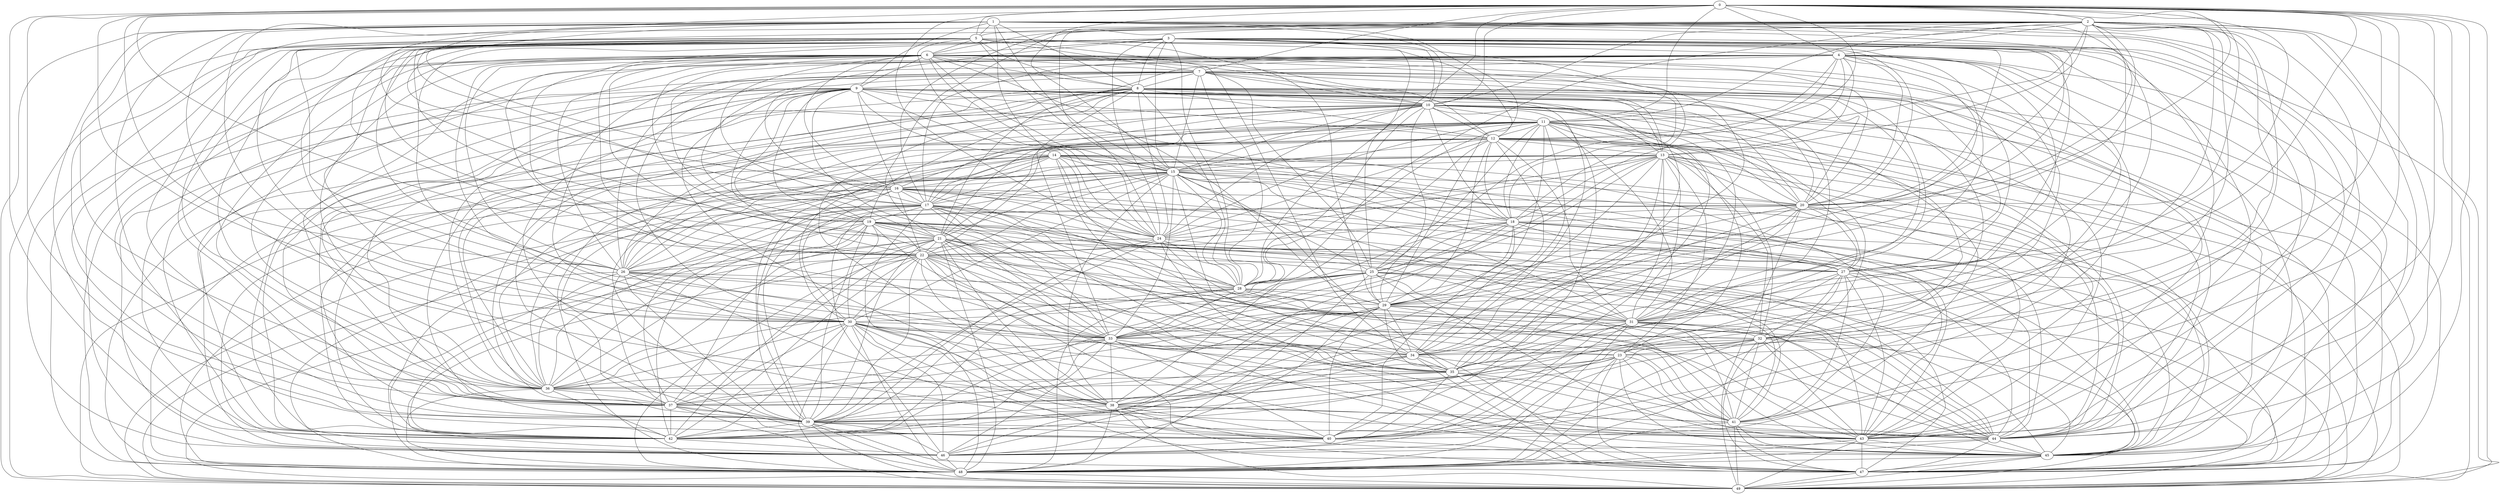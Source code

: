graph {
  15 -- 21;
  15 -- 30;
  7 -- 26;
  26 -- 39;
  7 -- 35;
  18 -- 44;
  0 -- 5;
  6 -- 48;
  10 -- 36;
  33 -- 38;
  2 -- 32;
  10 -- 45;
  44 -- 47;
  25 -- 43;
  3 -- 6;
  3 -- 15;
  14 -- 15;
  22 -- 28;
  14 -- 24;
  3 -- 24;
  22 -- 37;
  3 -- 33;
  15 -- 16;
  36 -- 48;
  15 -- 25;
  7 -- 30;
  6 -- 34;
  48 -- 49;
  21 -- 32;
  29 -- 45;
  10 -- 31;
  25 -- 29;
  33 -- 42;
  10 -- 40;
  2 -- 45;
  3 -- 10;
  22 -- 23;
  14 -- 28;
  3 -- 28;
  3 -- 37;
  17 -- 39;
  28 -- 39;
  28 -- 48;
  17 -- 48;
  5 -- 46;
  6 -- 29;
  29 -- 31;
  21 -- 27;
  29 -- 40;
  21 -- 36;
  10 -- 17;
  2 -- 13;
  33 -- 37;
  25 -- 33;
  2 -- 31;
  10 -- 44;
  2 -- 40;
  32 -- 41;
  25 -- 42;
  2 -- 49;
  22 -- 27;
  35 -- 46;
  24 -- 46;
  3 -- 23;
  36 -- 38;
  17 -- 34;
  17 -- 43;
  9 -- 39;
  6 -- 15;
  9 -- 48;
  6 -- 24;
  21 -- 22;
  6 -- 33;
  29 -- 35;
  29 -- 44;
  21 -- 49;
  39 -- 48;
  10 -- 12;
  10 -- 21;
  2 -- 17;
  25 -- 28;
  2 -- 26;
  10 -- 39;
  2 -- 35;
  13 -- 32;
  43 -- 45;
  35 -- 41;
  24 -- 41;
  14 -- 18;
  3 -- 18;
  16 -- 46;
  28 -- 29;
  36 -- 42;
  5 -- 36;
  17 -- 47;
  6 -- 10;
  9 -- 43;
  6 -- 19;
  21 -- 26;
  6 -- 37;
  21 -- 35;
  6 -- 46;
  39 -- 43;
  2 -- 12;
  31 -- 48;
  2 -- 21;
  3 -- 4;
  35 -- 36;
  32 -- 49;
  43 -- 49;
  13 -- 45;
  1 -- 43;
  36 -- 37;
  9 -- 20;
  17 -- 33;
  28 -- 33;
  5 -- 31;
  28 -- 42;
  17 -- 42;
  9 -- 38;
  5 -- 49;
  20 -- 34;
  10 -- 11;
  39 -- 47;
  31 -- 43;
  23 -- 39;
  23 -- 48;
  13 -- 22;
  24 -- 31;
  1 -- 29;
  32 -- 44;
  16 -- 27;
  13 -- 31;
  1 -- 38;
  13 -- 40;
  13 -- 49;
  16 -- 45;
  5 -- 8;
  17 -- 19;
  5 -- 17;
  17 -- 28;
  9 -- 24;
  5 -- 35;
  17 -- 37;
  9 -- 33;
  6 -- 9;
  27 -- 41;
  6 -- 18;
  30 -- 46;
  39 -- 42;
  12 -- 34;
  2 -- 11;
  4 -- 30;
  20 -- 47;
  23 -- 43;
  12 -- 43;
  1 -- 15;
  13 -- 17;
  13 -- 26;
  32 -- 39;
  16 -- 22;
  24 -- 35;
  35 -- 44;
  1 -- 42;
  13 -- 44;
  16 -- 49;
  5 -- 12;
  9 -- 10;
  5 -- 21;
  9 -- 19;
  5 -- 30;
  5 -- 39;
  27 -- 45;
  19 -- 41;
  12 -- 20;
  20 -- 33;
  31 -- 33;
  39 -- 46;
  12 -- 29;
  20 -- 42;
  4 -- 25;
  31 -- 42;
  23 -- 47;
  1 -- 10;
  12 -- 47;
  16 -- 17;
  5 -- 7;
  38 -- 41;
  5 -- 16;
  9 -- 14;
  8 -- 36;
  30 -- 36;
  27 -- 49;
  19 -- 36;
  30 -- 45;
  19 -- 45;
  0 -- 41;
  11 -- 41;
  12 -- 15;
  4 -- 11;
  12 -- 24;
  4 -- 20;
  4 -- 29;
  1 -- 5;
  34 -- 39;
  1 -- 14;
  4 -- 47;
  45 -- 48;
  1 -- 32;
  16 -- 30;
  15 -- 34;
  38 -- 45;
  15 -- 43;
  7 -- 48;
  8 -- 13;
  19 -- 22;
  11 -- 18;
  0 -- 18;
  8 -- 31;
  11 -- 27;
  0 -- 27;
  30 -- 40;
  11 -- 36;
  30 -- 49;
  0 -- 45;
  31 -- 32;
  12 -- 28;
  1 -- 9;
  37 -- 39;
  37 -- 48;
  14 -- 46;
  15 -- 20;
  5 -- 6;
  18 -- 25;
  7 -- 25;
  38 -- 40;
  15 -- 38;
  38 -- 49;
  0 -- 4;
  8 -- 26;
  0 -- 22;
  11 -- 22;
  30 -- 35;
  11 -- 31;
  8 -- 44;
  19 -- 44;
  11 -- 40;
  11 -- 49;
  44 -- 46;
  33 -- 46;
  12 -- 23;
  4 -- 19;
  34 -- 38;
  45 -- 47;
  34 -- 47;
  14 -- 41;
  7 -- 20;
  15 -- 33;
  18 -- 29;
  15 -- 42;
  18 -- 47;
  8 -- 12;
  7 -- 47;
  19 -- 21;
  19 -- 30;
  0 -- 26;
  11 -- 26;
  11 -- 35;
  41 -- 45;
  2 -- 44;
  14 -- 27;
  3 -- 36;
  14 -- 36;
  7 -- 15;
  15 -- 28;
  26 -- 28;
  18 -- 24;
  26 -- 37;
  15 -- 37;
  18 -- 33;
  7 -- 42;
  29 -- 39;
  11 -- 12;
  0 -- 12;
  19 -- 25;
  11 -- 21;
  33 -- 36;
  41 -- 49;
  44 -- 45;
  33 -- 45;
  25 -- 41;
  22 -- 26;
  3 -- 22;
  34 -- 37;
  22 -- 35;
  14 -- 31;
  3 -- 31;
  22 -- 44;
  37 -- 42;
  3 -- 49;
  7 -- 10;
  7 -- 19;
  7 -- 28;
  18 -- 28;
  29 -- 34;
  0 -- 7;
  21 -- 39;
  11 -- 16;
  21 -- 48;
  10 -- 20;
  10 -- 29;
  41 -- 44;
  33 -- 40;
  25 -- 36;
  10 -- 47;
  25 -- 45;
  3 -- 8;
  14 -- 17;
  3 -- 17;
  22 -- 30;
  3 -- 26;
  14 -- 26;
  22 -- 39;
  3 -- 44;
  9 -- 42;
  6 -- 27;
  6 -- 36;
  29 -- 38;
  0 -- 2;
  40 -- 47;
  6 -- 45;
  21 -- 43;
  10 -- 15;
  10 -- 24;
  2 -- 20;
  33 -- 35;
  2 -- 29;
  10 -- 42;
  33 -- 44;
  2 -- 38;
  32 -- 48;
  43 -- 48;
  3 -- 30;
  7 -- 9;
  28 -- 41;
  9 -- 37;
  9 -- 46;
  6 -- 22;
  29 -- 33;
  21 -- 29;
  29 -- 42;
  6 -- 40;
  21 -- 38;
  2 -- 6;
  10 -- 28;
  2 -- 24;
  32 -- 34;
  32 -- 43;
  24 -- 39;
  13 -- 39;
  14 -- 16;
  3 -- 25;
  16 -- 44;
  17 -- 27;
  17 -- 36;
  5 -- 34;
  47 -- 49;
  9 -- 32;
  5 -- 43;
  6 -- 8;
  6 -- 17;
  6 -- 26;
  29 -- 37;
  21 -- 33;
  21 -- 42;
  2 -- 10;
  31 -- 46;
  10 -- 23;
  20 -- 46;
  13 -- 25;
  2 -- 37;
  13 -- 34;
  32 -- 47;
  43 -- 47;
  13 -- 43;
  35 -- 43;
  16 -- 39;
  16 -- 48;
  5 -- 20;
  9 -- 18;
  28 -- 31;
  17 -- 31;
  5 -- 29;
  9 -- 36;
  5 -- 47;
  6 -- 12;
  17 -- 49;
  6 -- 21;
  6 -- 30;
  21 -- 28;
  31 -- 41;
  2 -- 5;
  10 -- 18;
  2 -- 23;
  4 -- 42;
  1 -- 36;
  13 -- 38;
  1 -- 45;
  5 -- 15;
  9 -- 13;
  5 -- 24;
  17 -- 26;
  9 -- 22;
  5 -- 33;
  17 -- 35;
  9 -- 31;
  28 -- 44;
  6 -- 7;
  9 -- 40;
  6 -- 16;
  27 -- 48;
  42 -- 46;
  0 -- 49;
  20 -- 27;
  39 -- 40;
  20 -- 36;
  39 -- 49;
  12 -- 32;
  31 -- 45;
  23 -- 41;
  4 -- 37;
  13 -- 15;
  13 -- 24;
  1 -- 22;
  32 -- 37;
  16 -- 20;
  13 -- 33;
  32 -- 46;
  24 -- 42;
  1 -- 40;
  1 -- 49;
  16 -- 47;
  46 -- 48;
  38 -- 44;
  5 -- 19;
  5 -- 37;
  9 -- 35;
  27 -- 43;
  6 -- 20;
  8 -- 39;
  19 -- 39;
  19 -- 48;
  8 -- 48;
  30 -- 48;
  0 -- 44;
  11 -- 44;
  20 -- 22;
  12 -- 18;
  31 -- 40;
  2 -- 4;
  12 -- 36;
  23 -- 36;
  20 -- 49;
  4 -- 32;
  23 -- 45;
  1 -- 8;
  24 -- 28;
  16 -- 24;
  35 -- 37;
  1 -- 44;
  38 -- 39;
  9 -- 12;
  38 -- 48;
  15 -- 46;
  9 -- 21;
  27 -- 38;
  30 -- 34;
  8 -- 34;
  0 -- 30;
  30 -- 43;
  8 -- 43;
  11 -- 39;
  0 -- 39;
  11 -- 48;
  12 -- 13;
  20 -- 35;
  4 -- 18;
  12 -- 31;
  20 -- 44;
  31 -- 44;
  4 -- 27;
  23 -- 40;
  4 -- 45;
  13 -- 23;
  1 -- 30;
  26 -- 41;
  9 -- 16;
  18 -- 46;
  8 -- 20;
  27 -- 33;
  11 -- 25;
  30 -- 38;
  8 -- 38;
  0 -- 34;
  11 -- 34;
  30 -- 47;
  19 -- 47;
  8 -- 47;
  0 -- 43;
  12 -- 17;
  4 -- 13;
  12 -- 26;
  23 -- 35;
  4 -- 40;
  34 -- 41;
  1 -- 16;
  22 -- 48;
  15 -- 27;
  26 -- 36;
  15 -- 45;
  26 -- 45;
  0 -- 11;
  8 -- 24;
  19 -- 24;
  0 -- 20;
  30 -- 33;
  8 -- 33;
  19 -- 33;
  11 -- 29;
  0 -- 29;
  30 -- 42;
  8 -- 42;
  19 -- 42;
  41 -- 48;
  4 -- 17;
  12 -- 30;
  25 -- 49;
  4 -- 26;
  4 -- 35;
  22 -- 43;
  1 -- 20;
  3 -- 39;
  14 -- 39;
  14 -- 48;
  15 -- 22;
  15 -- 31;
  7 -- 27;
  18 -- 27;
  26 -- 40;
  26 -- 49;
  8 -- 10;
  8 -- 19;
  27 -- 32;
  0 -- 15;
  11 -- 15;
  8 -- 28;
  0 -- 24;
  11 -- 24;
  19 -- 37;
  8 -- 37;
  30 -- 37;
  0 -- 33;
  0 -- 42;
  44 -- 48;
  10 -- 46;
  25 -- 44;
  4 -- 21;
  22 -- 38;
  14 -- 34;
  22 -- 47;
  45 -- 49;
  14 -- 43;
  3 -- 43;
  15 -- 17;
  7 -- 13;
  15 -- 35;
  26 -- 35;
  15 -- 44;
  7 -- 40;
  18 -- 40;
  18 -- 49;
  0 -- 10;
  29 -- 46;
  19 -- 23;
  40 -- 46;
  30 -- 32;
  0 -- 28;
  11 -- 28;
  41 -- 47;
  25 -- 30;
  33 -- 43;
  4 -- 7;
  25 -- 48;
  14 -- 20;
  3 -- 20;
  34 -- 35;
  3 -- 29;
  22 -- 42;
  37 -- 40;
  7 -- 8;
}

